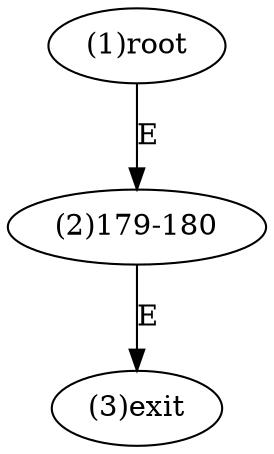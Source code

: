 digraph "" { 
1[ label="(1)root"];
2[ label="(2)179-180"];
3[ label="(3)exit"];
1->2[ label="E"];
2->3[ label="E"];
}